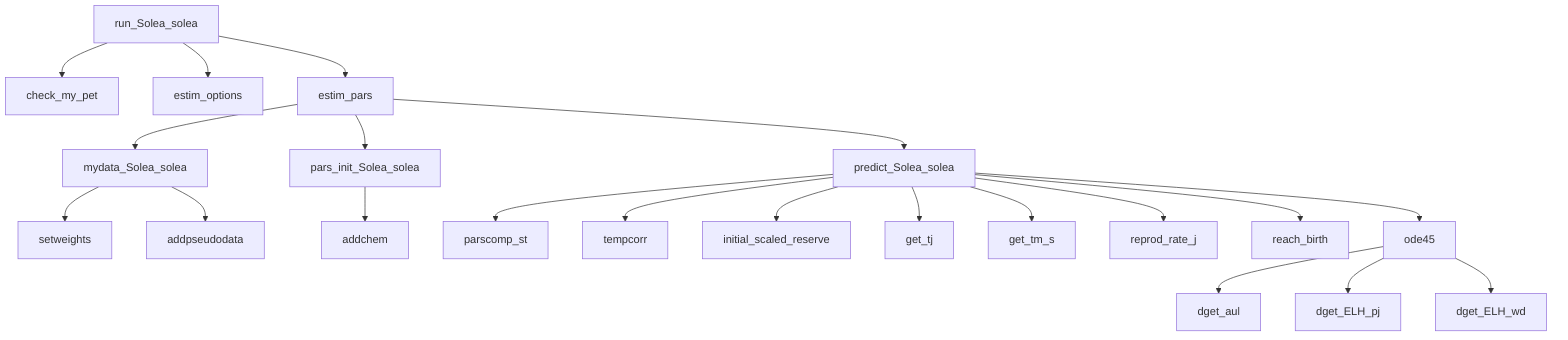 graph TD
    A[run_Solea_solea] --> B[check_my_pet]
    A --> C[estim_options]
    A --> D[estim_pars]
    
    D --> E[mydata_Solea_solea]
    D --> F[pars_init_Solea_solea]
    D --> G[predict_Solea_solea]
    
    E --> H[setweights]
    E --> I[addpseudodata]
    
    F --> J[addchem]
    
    G --> K[parscomp_st]
    G --> L[tempcorr]
    G --> M[initial_scaled_reserve]
    G --> N[get_tj]
    G --> O[get_tm_s]
    G --> P[reprod_rate_j]
    G --> Q[reach_birth]
    G --> R[ode45]
    
    R --> S[dget_aul]
    R --> T[dget_ELH_pj]
    R --> U[dget_ELH_wd]